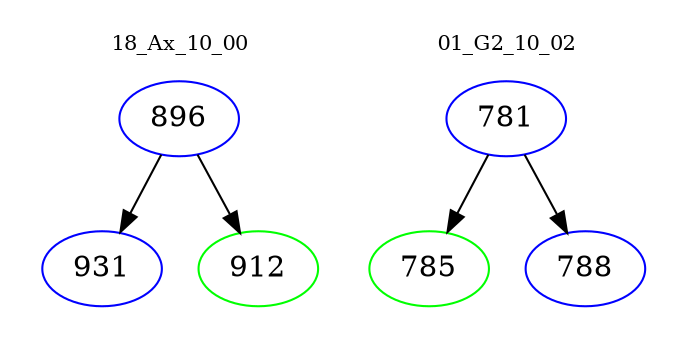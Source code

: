 digraph{
subgraph cluster_0 {
color = white
label = "18_Ax_10_00";
fontsize=10;
T0_896 [label="896", color="blue"]
T0_896 -> T0_931 [color="black"]
T0_931 [label="931", color="blue"]
T0_896 -> T0_912 [color="black"]
T0_912 [label="912", color="green"]
}
subgraph cluster_1 {
color = white
label = "01_G2_10_02";
fontsize=10;
T1_781 [label="781", color="blue"]
T1_781 -> T1_785 [color="black"]
T1_785 [label="785", color="green"]
T1_781 -> T1_788 [color="black"]
T1_788 [label="788", color="blue"]
}
}
